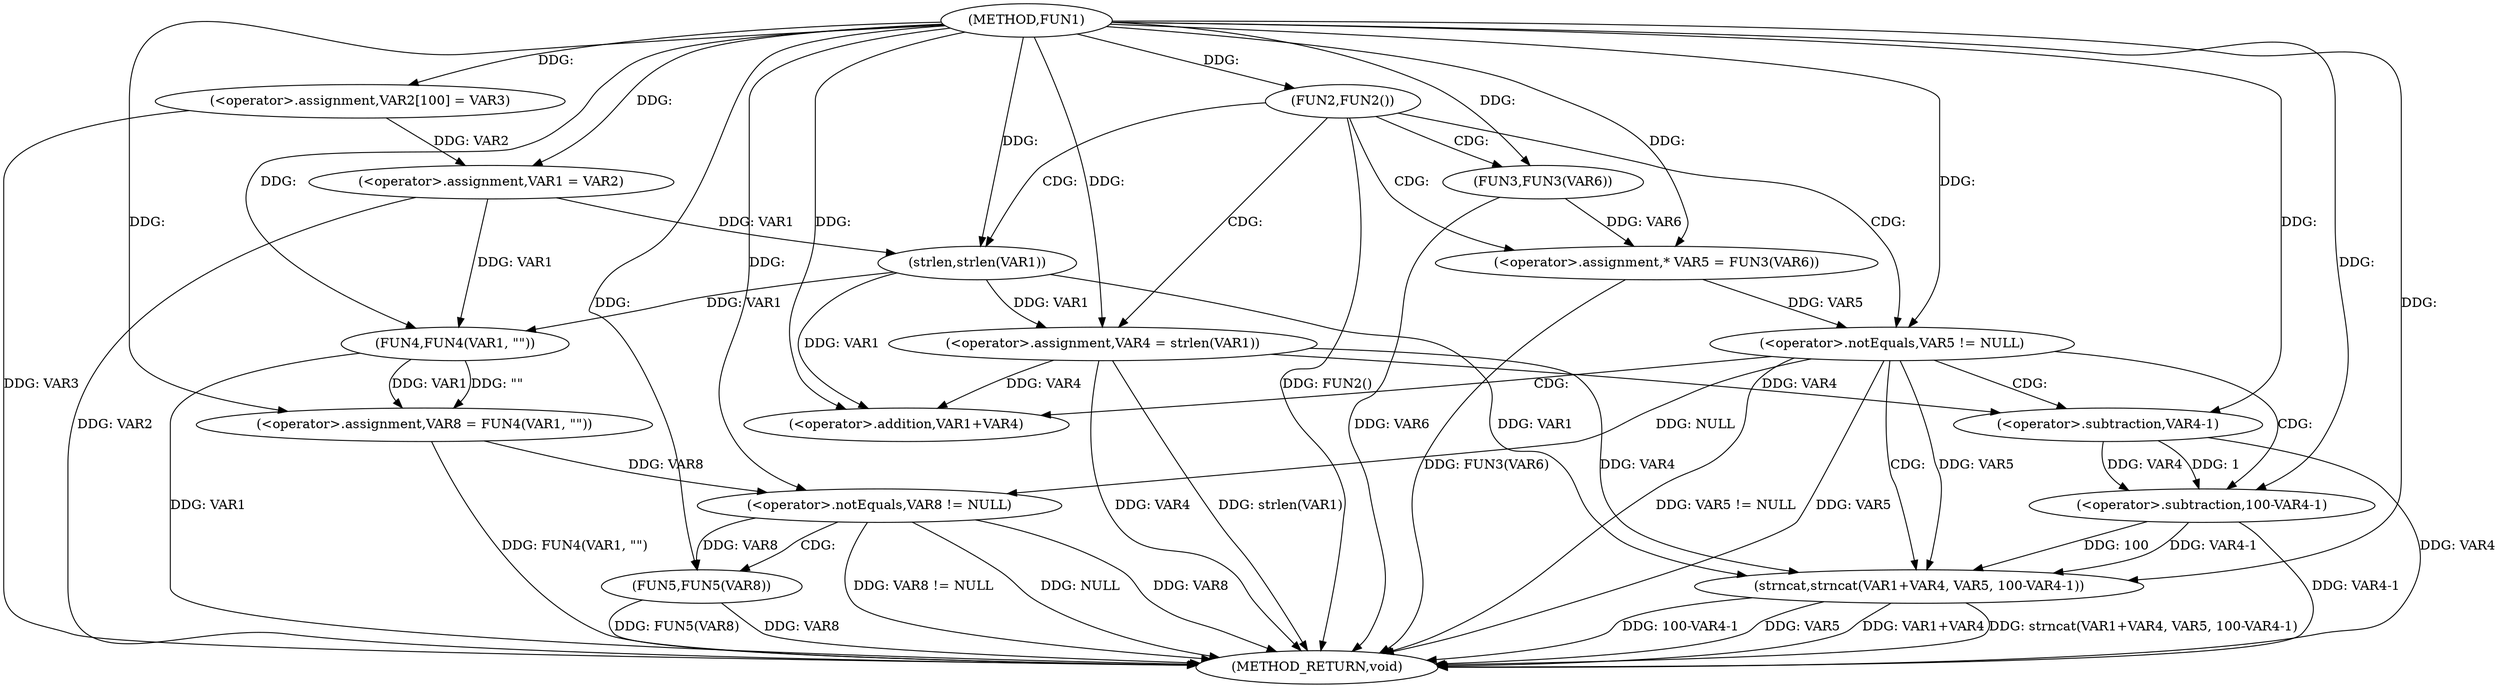 digraph FUN1 {  
"1000100" [label = "(METHOD,FUN1)" ]
"1000153" [label = "(METHOD_RETURN,void)" ]
"1000104" [label = "(<operator>.assignment,VAR2[100] = VAR3)" ]
"1000107" [label = "(<operator>.assignment,VAR1 = VAR2)" ]
"1000111" [label = "(FUN2,FUN2())" ]
"1000115" [label = "(<operator>.assignment,VAR4 = strlen(VAR1))" ]
"1000117" [label = "(strlen,strlen(VAR1))" ]
"1000120" [label = "(<operator>.assignment,* VAR5 = FUN3(VAR6))" ]
"1000122" [label = "(FUN3,FUN3(VAR6))" ]
"1000125" [label = "(<operator>.notEquals,VAR5 != NULL)" ]
"1000129" [label = "(strncat,strncat(VAR1+VAR4, VAR5, 100-VAR4-1))" ]
"1000130" [label = "(<operator>.addition,VAR1+VAR4)" ]
"1000134" [label = "(<operator>.subtraction,100-VAR4-1)" ]
"1000136" [label = "(<operator>.subtraction,VAR4-1)" ]
"1000141" [label = "(<operator>.assignment,VAR8 = FUN4(VAR1, \"\"))" ]
"1000143" [label = "(FUN4,FUN4(VAR1, \"\"))" ]
"1000147" [label = "(<operator>.notEquals,VAR8 != NULL)" ]
"1000151" [label = "(FUN5,FUN5(VAR8))" ]
  "1000115" -> "1000153"  [ label = "DDG: strlen(VAR1)"] 
  "1000125" -> "1000153"  [ label = "DDG: VAR5 != NULL"] 
  "1000151" -> "1000153"  [ label = "DDG: VAR8"] 
  "1000129" -> "1000153"  [ label = "DDG: VAR5"] 
  "1000129" -> "1000153"  [ label = "DDG: VAR1+VAR4"] 
  "1000125" -> "1000153"  [ label = "DDG: VAR5"] 
  "1000151" -> "1000153"  [ label = "DDG: FUN5(VAR8)"] 
  "1000122" -> "1000153"  [ label = "DDG: VAR6"] 
  "1000129" -> "1000153"  [ label = "DDG: strncat(VAR1+VAR4, VAR5, 100-VAR4-1)"] 
  "1000143" -> "1000153"  [ label = "DDG: VAR1"] 
  "1000129" -> "1000153"  [ label = "DDG: 100-VAR4-1"] 
  "1000147" -> "1000153"  [ label = "DDG: NULL"] 
  "1000147" -> "1000153"  [ label = "DDG: VAR8"] 
  "1000141" -> "1000153"  [ label = "DDG: FUN4(VAR1, \"\")"] 
  "1000134" -> "1000153"  [ label = "DDG: VAR4-1"] 
  "1000120" -> "1000153"  [ label = "DDG: FUN3(VAR6)"] 
  "1000147" -> "1000153"  [ label = "DDG: VAR8 != NULL"] 
  "1000111" -> "1000153"  [ label = "DDG: FUN2()"] 
  "1000115" -> "1000153"  [ label = "DDG: VAR4"] 
  "1000136" -> "1000153"  [ label = "DDG: VAR4"] 
  "1000104" -> "1000153"  [ label = "DDG: VAR3"] 
  "1000107" -> "1000153"  [ label = "DDG: VAR2"] 
  "1000100" -> "1000104"  [ label = "DDG: "] 
  "1000104" -> "1000107"  [ label = "DDG: VAR2"] 
  "1000100" -> "1000107"  [ label = "DDG: "] 
  "1000100" -> "1000111"  [ label = "DDG: "] 
  "1000117" -> "1000115"  [ label = "DDG: VAR1"] 
  "1000100" -> "1000115"  [ label = "DDG: "] 
  "1000107" -> "1000117"  [ label = "DDG: VAR1"] 
  "1000100" -> "1000117"  [ label = "DDG: "] 
  "1000122" -> "1000120"  [ label = "DDG: VAR6"] 
  "1000100" -> "1000120"  [ label = "DDG: "] 
  "1000100" -> "1000122"  [ label = "DDG: "] 
  "1000120" -> "1000125"  [ label = "DDG: VAR5"] 
  "1000100" -> "1000125"  [ label = "DDG: "] 
  "1000117" -> "1000129"  [ label = "DDG: VAR1"] 
  "1000100" -> "1000129"  [ label = "DDG: "] 
  "1000115" -> "1000129"  [ label = "DDG: VAR4"] 
  "1000117" -> "1000130"  [ label = "DDG: VAR1"] 
  "1000100" -> "1000130"  [ label = "DDG: "] 
  "1000115" -> "1000130"  [ label = "DDG: VAR4"] 
  "1000125" -> "1000129"  [ label = "DDG: VAR5"] 
  "1000134" -> "1000129"  [ label = "DDG: 100"] 
  "1000134" -> "1000129"  [ label = "DDG: VAR4-1"] 
  "1000100" -> "1000134"  [ label = "DDG: "] 
  "1000136" -> "1000134"  [ label = "DDG: VAR4"] 
  "1000136" -> "1000134"  [ label = "DDG: 1"] 
  "1000100" -> "1000136"  [ label = "DDG: "] 
  "1000115" -> "1000136"  [ label = "DDG: VAR4"] 
  "1000143" -> "1000141"  [ label = "DDG: VAR1"] 
  "1000143" -> "1000141"  [ label = "DDG: \"\""] 
  "1000100" -> "1000141"  [ label = "DDG: "] 
  "1000107" -> "1000143"  [ label = "DDG: VAR1"] 
  "1000117" -> "1000143"  [ label = "DDG: VAR1"] 
  "1000100" -> "1000143"  [ label = "DDG: "] 
  "1000141" -> "1000147"  [ label = "DDG: VAR8"] 
  "1000100" -> "1000147"  [ label = "DDG: "] 
  "1000125" -> "1000147"  [ label = "DDG: NULL"] 
  "1000147" -> "1000151"  [ label = "DDG: VAR8"] 
  "1000100" -> "1000151"  [ label = "DDG: "] 
  "1000111" -> "1000125"  [ label = "CDG: "] 
  "1000111" -> "1000115"  [ label = "CDG: "] 
  "1000111" -> "1000120"  [ label = "CDG: "] 
  "1000111" -> "1000117"  [ label = "CDG: "] 
  "1000111" -> "1000122"  [ label = "CDG: "] 
  "1000125" -> "1000129"  [ label = "CDG: "] 
  "1000125" -> "1000130"  [ label = "CDG: "] 
  "1000125" -> "1000136"  [ label = "CDG: "] 
  "1000125" -> "1000134"  [ label = "CDG: "] 
  "1000147" -> "1000151"  [ label = "CDG: "] 
}
